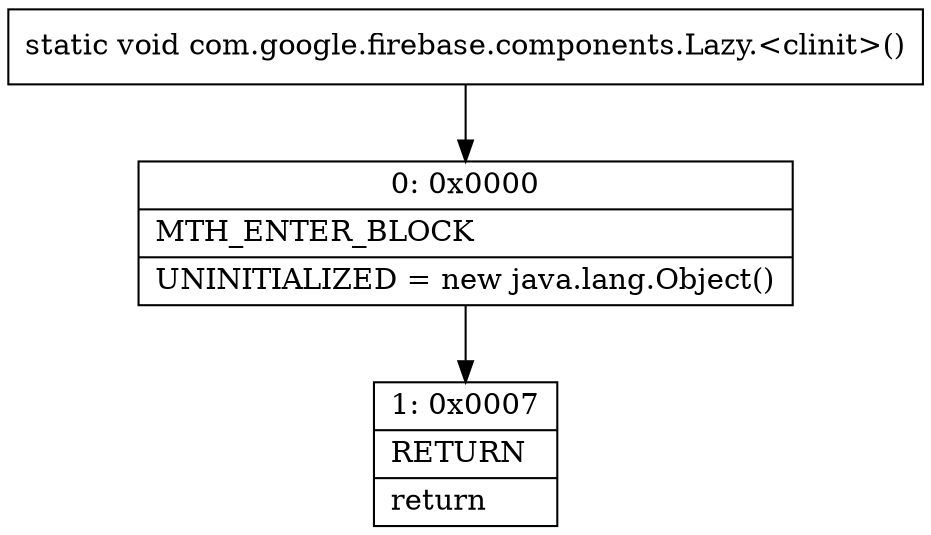 digraph "CFG forcom.google.firebase.components.Lazy.\<clinit\>()V" {
Node_0 [shape=record,label="{0\:\ 0x0000|MTH_ENTER_BLOCK\l|UNINITIALIZED = new java.lang.Object()\l}"];
Node_1 [shape=record,label="{1\:\ 0x0007|RETURN\l|return\l}"];
MethodNode[shape=record,label="{static void com.google.firebase.components.Lazy.\<clinit\>() }"];
MethodNode -> Node_0;
Node_0 -> Node_1;
}

